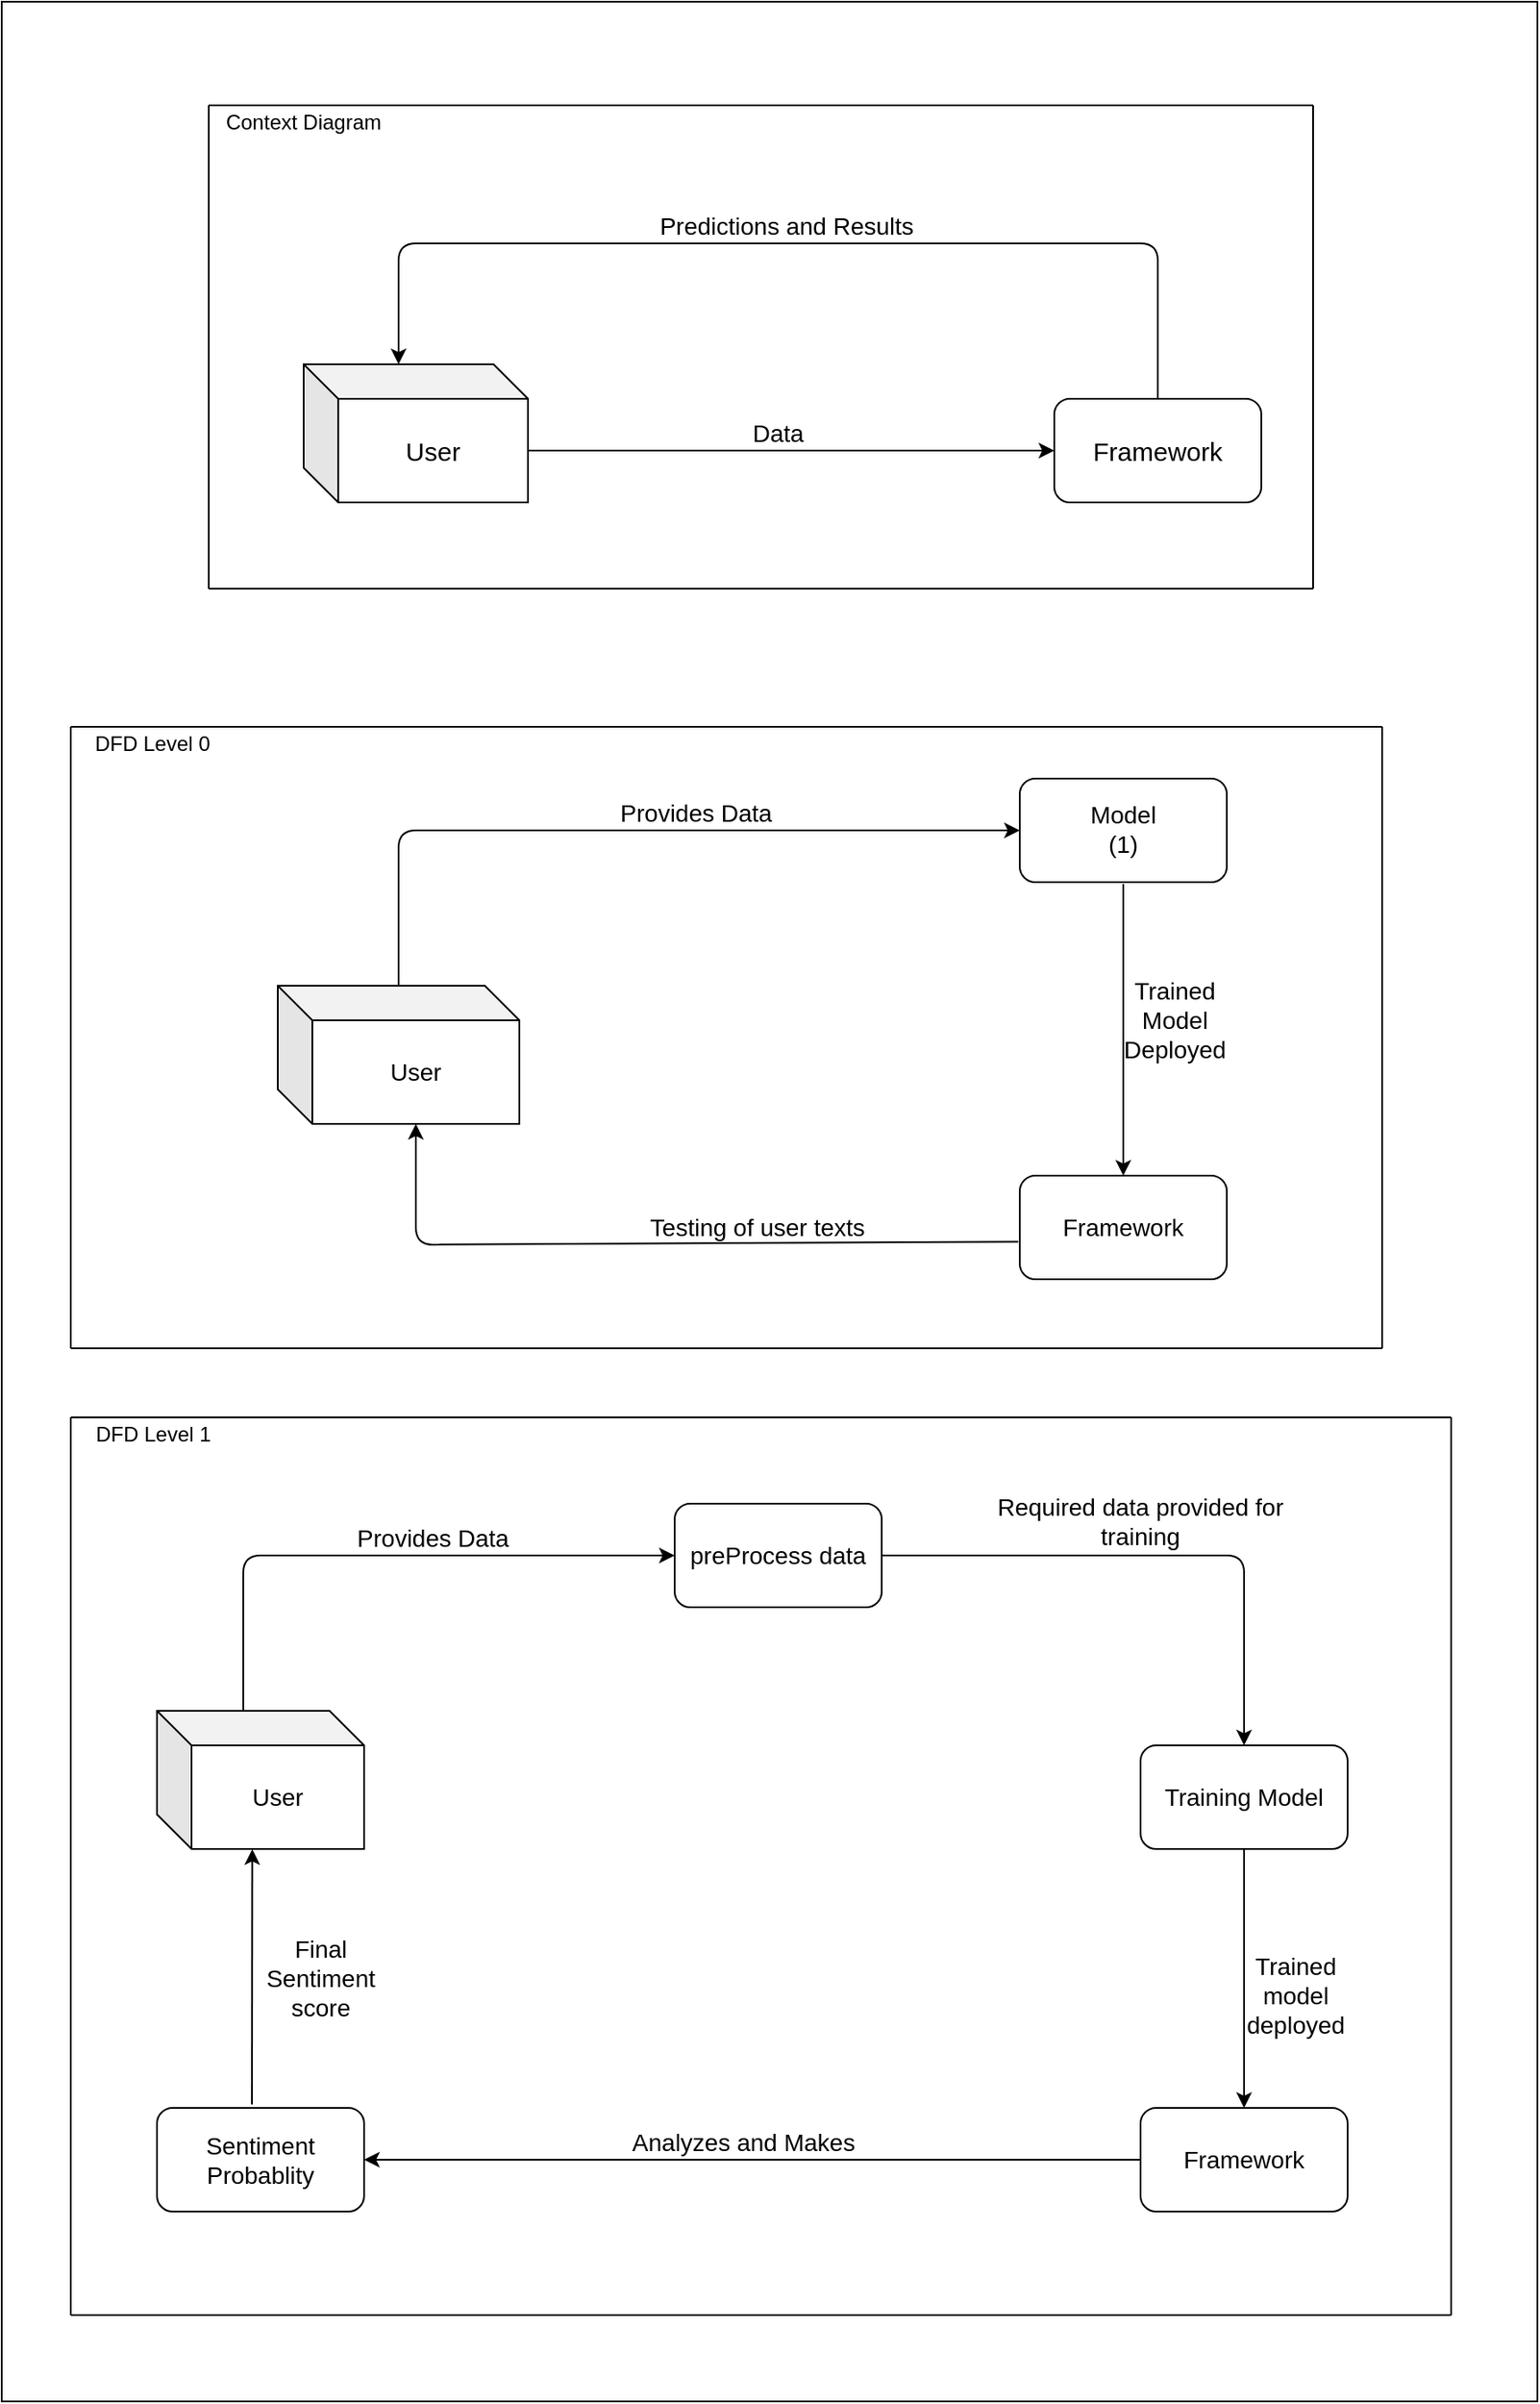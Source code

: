 <mxfile version="15.6.2" type="device"><diagram id="SWO-ICO4gqiJsa2wWRQx" name="Page-1"><mxGraphModel dx="1483" dy="699" grid="1" gridSize="10" guides="1" tooltips="1" connect="1" arrows="1" fold="1" page="1" pageScale="1" pageWidth="850" pageHeight="1100" math="0" shadow="0"><root><mxCell id="0"/><mxCell id="1" parent="0"/><mxCell id="3favHt8Nmzu8DeaLu-PU-1" value="" style="rounded=0;whiteSpace=wrap;html=1;" parent="1" vertex="1"><mxGeometry y="20" width="890" height="1390" as="geometry"/></mxCell><mxCell id="dCuprir295R9ZQvUhEks-3" value="&lt;font style=&quot;font-size: 15px&quot;&gt;User&lt;/font&gt;" style="shape=cube;whiteSpace=wrap;html=1;boundedLbl=1;backgroundOutline=1;darkOpacity=0.05;darkOpacity2=0.1;" parent="1" vertex="1"><mxGeometry x="175" y="230" width="130" height="80" as="geometry"/></mxCell><mxCell id="dCuprir295R9ZQvUhEks-4" value="&lt;font style=&quot;font-size: 15px&quot;&gt;Framework&lt;/font&gt;" style="rounded=1;whiteSpace=wrap;html=1;" parent="1" vertex="1"><mxGeometry x="610" y="250" width="120" height="60" as="geometry"/></mxCell><mxCell id="dCuprir295R9ZQvUhEks-7" value="" style="endArrow=classic;html=1;exitX=0;exitY=0;exitDx=130;exitDy=50;exitPerimeter=0;entryX=0;entryY=0.5;entryDx=0;entryDy=0;" parent="1" source="dCuprir295R9ZQvUhEks-3" target="dCuprir295R9ZQvUhEks-4" edge="1"><mxGeometry width="50" height="50" relative="1" as="geometry"><mxPoint x="240" y="320" as="sourcePoint"/><mxPoint x="310.711" y="270" as="targetPoint"/></mxGeometry></mxCell><mxCell id="dCuprir295R9ZQvUhEks-8" value="Data" style="text;html=1;strokeColor=none;fillColor=none;align=center;verticalAlign=middle;whiteSpace=wrap;rounded=0;fontSize=14;" parent="1" vertex="1"><mxGeometry x="430" y="260" width="40" height="20" as="geometry"/></mxCell><mxCell id="dCuprir295R9ZQvUhEks-10" value="" style="endArrow=classic;html=1;fontSize=14;exitX=0.5;exitY=0;exitDx=0;exitDy=0;entryX=0;entryY=0;entryDx=55;entryDy=0;entryPerimeter=0;" parent="1" source="dCuprir295R9ZQvUhEks-4" target="dCuprir295R9ZQvUhEks-3" edge="1"><mxGeometry width="50" height="50" relative="1" as="geometry"><mxPoint x="540" y="250" as="sourcePoint"/><mxPoint x="140" y="140" as="targetPoint"/><Array as="points"><mxPoint x="670" y="160"/><mxPoint x="540" y="160"/><mxPoint x="230" y="160"/></Array></mxGeometry></mxCell><mxCell id="dCuprir295R9ZQvUhEks-11" value="Predictions and Results" style="text;html=1;strokeColor=none;fillColor=none;align=center;verticalAlign=middle;whiteSpace=wrap;rounded=0;fontSize=14;" parent="1" vertex="1"><mxGeometry x="350" y="140" width="210" height="20" as="geometry"/></mxCell><mxCell id="dCuprir295R9ZQvUhEks-14" value="" style="endArrow=none;html=1;fontSize=14;" parent="1" edge="1"><mxGeometry width="50" height="50" relative="1" as="geometry"><mxPoint x="120" y="360" as="sourcePoint"/><mxPoint x="120" y="80" as="targetPoint"/><Array as="points"><mxPoint x="120" y="80"/></Array></mxGeometry></mxCell><mxCell id="dCuprir295R9ZQvUhEks-15" value="" style="endArrow=none;html=1;fontSize=14;" parent="1" edge="1"><mxGeometry width="50" height="50" relative="1" as="geometry"><mxPoint x="120" y="360" as="sourcePoint"/><mxPoint x="760" y="360" as="targetPoint"/><Array as="points"><mxPoint x="760" y="360"/></Array></mxGeometry></mxCell><mxCell id="dCuprir295R9ZQvUhEks-30" value="" style="shape=cube;whiteSpace=wrap;html=1;boundedLbl=1;backgroundOutline=1;darkOpacity=0.05;darkOpacity2=0.1;fontSize=14;" parent="1" vertex="1"><mxGeometry x="160" y="590" width="140" height="80" as="geometry"/></mxCell><mxCell id="dCuprir295R9ZQvUhEks-31" value="User" style="text;html=1;strokeColor=none;fillColor=none;align=center;verticalAlign=middle;whiteSpace=wrap;rounded=0;fontSize=14;" parent="1" vertex="1"><mxGeometry x="220" y="630" width="40" height="20" as="geometry"/></mxCell><mxCell id="dCuprir295R9ZQvUhEks-32" value="" style="rounded=1;whiteSpace=wrap;html=1;fontSize=14;" parent="1" vertex="1"><mxGeometry x="590" y="700" width="120" height="60" as="geometry"/></mxCell><mxCell id="dCuprir295R9ZQvUhEks-33" value="Framework" style="text;html=1;strokeColor=none;fillColor=none;align=center;verticalAlign=middle;whiteSpace=wrap;rounded=0;fontSize=14;" parent="1" vertex="1"><mxGeometry x="630" y="720" width="40" height="20" as="geometry"/></mxCell><mxCell id="dCuprir295R9ZQvUhEks-35" style="edgeStyle=orthogonalEdgeStyle;rounded=0;orthogonalLoop=1;jettySize=auto;html=1;exitX=0.5;exitY=1;exitDx=0;exitDy=0;fontSize=14;" parent="1" source="dCuprir295R9ZQvUhEks-33" target="dCuprir295R9ZQvUhEks-33" edge="1"><mxGeometry relative="1" as="geometry"/></mxCell><mxCell id="dCuprir295R9ZQvUhEks-36" value="" style="rounded=1;whiteSpace=wrap;html=1;fontSize=14;" parent="1" vertex="1"><mxGeometry x="590" y="470" width="120" height="60" as="geometry"/></mxCell><mxCell id="dCuprir295R9ZQvUhEks-37" value="Model&lt;br&gt;(1)" style="text;html=1;strokeColor=none;fillColor=none;align=center;verticalAlign=middle;whiteSpace=wrap;rounded=0;fontSize=14;" parent="1" vertex="1"><mxGeometry x="630" y="489" width="40" height="20" as="geometry"/></mxCell><mxCell id="dCuprir295R9ZQvUhEks-39" value="" style="endArrow=classic;html=1;fontSize=14;exitX=0;exitY=0;exitDx=70;exitDy=0;exitPerimeter=0;entryX=0;entryY=0.5;entryDx=0;entryDy=0;" parent="1" source="dCuprir295R9ZQvUhEks-30" target="dCuprir295R9ZQvUhEks-36" edge="1"><mxGeometry width="50" height="50" relative="1" as="geometry"><mxPoint x="520" y="530" as="sourcePoint"/><mxPoint x="580" y="510" as="targetPoint"/><Array as="points"><mxPoint x="230" y="500"/></Array></mxGeometry></mxCell><mxCell id="dCuprir295R9ZQvUhEks-40" value="Provides Data" style="text;html=1;strokeColor=none;fillColor=none;align=center;verticalAlign=middle;whiteSpace=wrap;rounded=0;fontSize=14;" parent="1" vertex="1"><mxGeometry x="350" y="480" width="105" height="20" as="geometry"/></mxCell><mxCell id="dCuprir295R9ZQvUhEks-41" value="" style="endArrow=classic;html=1;fontSize=14;entryX=0.5;entryY=0;entryDx=0;entryDy=0;" parent="1" target="dCuprir295R9ZQvUhEks-32" edge="1"><mxGeometry width="50" height="50" relative="1" as="geometry"><mxPoint x="650" y="531" as="sourcePoint"/><mxPoint x="660" y="540" as="targetPoint"/></mxGeometry></mxCell><mxCell id="dCuprir295R9ZQvUhEks-42" value="Trained Model Deployed" style="text;html=1;strokeColor=none;fillColor=none;align=center;verticalAlign=middle;whiteSpace=wrap;rounded=0;fontSize=14;" parent="1" vertex="1"><mxGeometry x="660" y="600" width="40" height="20" as="geometry"/></mxCell><mxCell id="dCuprir295R9ZQvUhEks-44" value="" style="endArrow=classic;html=1;fontSize=14;entryX=0;entryY=0;entryDx=80;entryDy=80;entryPerimeter=0;exitX=-0.007;exitY=0.637;exitDx=0;exitDy=0;exitPerimeter=0;" parent="1" source="dCuprir295R9ZQvUhEks-32" target="dCuprir295R9ZQvUhEks-30" edge="1"><mxGeometry width="50" height="50" relative="1" as="geometry"><mxPoint x="540" y="750" as="sourcePoint"/><mxPoint x="590" y="700" as="targetPoint"/><Array as="points"><mxPoint x="240" y="740"/></Array></mxGeometry></mxCell><mxCell id="dCuprir295R9ZQvUhEks-45" value="Testing of user texts&amp;nbsp;" style="text;html=1;strokeColor=none;fillColor=none;align=center;verticalAlign=middle;whiteSpace=wrap;rounded=0;fontSize=14;" parent="1" vertex="1"><mxGeometry x="360" y="720" width="160" height="20" as="geometry"/></mxCell><mxCell id="dCuprir295R9ZQvUhEks-46" value="" style="endArrow=none;html=1;fontSize=14;" parent="1" edge="1"><mxGeometry width="50" height="50" relative="1" as="geometry"><mxPoint x="40" y="800" as="sourcePoint"/><mxPoint x="40" y="440" as="targetPoint"/></mxGeometry></mxCell><mxCell id="dCuprir295R9ZQvUhEks-47" value="" style="endArrow=none;html=1;fontSize=14;" parent="1" edge="1"><mxGeometry width="50" height="50" relative="1" as="geometry"><mxPoint x="40" y="440" as="sourcePoint"/><mxPoint x="800" y="440" as="targetPoint"/></mxGeometry></mxCell><mxCell id="dCuprir295R9ZQvUhEks-48" value="" style="endArrow=none;html=1;fontSize=14;" parent="1" edge="1"><mxGeometry width="50" height="50" relative="1" as="geometry"><mxPoint x="800" y="800" as="sourcePoint"/><mxPoint x="800" y="440" as="targetPoint"/></mxGeometry></mxCell><mxCell id="dCuprir295R9ZQvUhEks-49" value="" style="endArrow=none;html=1;fontSize=14;" parent="1" edge="1"><mxGeometry width="50" height="50" relative="1" as="geometry"><mxPoint x="40" y="800" as="sourcePoint"/><mxPoint x="800" y="800" as="targetPoint"/></mxGeometry></mxCell><mxCell id="dCuprir295R9ZQvUhEks-50" value="" style="endArrow=none;html=1;fontSize=14;" parent="1" edge="1"><mxGeometry width="50" height="50" relative="1" as="geometry"><mxPoint x="120" y="80" as="sourcePoint"/><mxPoint x="760" y="80" as="targetPoint"/></mxGeometry></mxCell><mxCell id="dCuprir295R9ZQvUhEks-51" value="" style="endArrow=none;html=1;fontSize=14;" parent="1" edge="1"><mxGeometry width="50" height="50" relative="1" as="geometry"><mxPoint x="760" y="360" as="sourcePoint"/><mxPoint x="760" y="80" as="targetPoint"/></mxGeometry></mxCell><mxCell id="dCuprir295R9ZQvUhEks-52" value="User" style="shape=cube;whiteSpace=wrap;html=1;boundedLbl=1;backgroundOutline=1;darkOpacity=0.05;darkOpacity2=0.1;fontSize=14;" parent="1" vertex="1"><mxGeometry x="90" y="1010" width="120" height="80" as="geometry"/></mxCell><mxCell id="dCuprir295R9ZQvUhEks-53" value="preProcess data" style="rounded=1;whiteSpace=wrap;html=1;fontSize=14;" parent="1" vertex="1"><mxGeometry x="390" y="890" width="120" height="60" as="geometry"/></mxCell><mxCell id="dCuprir295R9ZQvUhEks-54" value="Training Model" style="rounded=1;whiteSpace=wrap;html=1;fontSize=14;" parent="1" vertex="1"><mxGeometry x="660" y="1030" width="120" height="60" as="geometry"/></mxCell><mxCell id="dCuprir295R9ZQvUhEks-55" value="Framework" style="rounded=1;whiteSpace=wrap;html=1;fontSize=14;" parent="1" vertex="1"><mxGeometry x="660" y="1240" width="120" height="60" as="geometry"/></mxCell><mxCell id="dCuprir295R9ZQvUhEks-56" value="Sentiment Probablity" style="rounded=1;whiteSpace=wrap;html=1;fontSize=14;" parent="1" vertex="1"><mxGeometry x="90" y="1240" width="120" height="60" as="geometry"/></mxCell><mxCell id="dCuprir295R9ZQvUhEks-59" value="" style="endArrow=classic;html=1;fontSize=14;exitX=0;exitY=0;exitDx=50;exitDy=0;exitPerimeter=0;entryX=0;entryY=0.5;entryDx=0;entryDy=0;" parent="1" source="dCuprir295R9ZQvUhEks-52" target="dCuprir295R9ZQvUhEks-53" edge="1"><mxGeometry width="50" height="50" relative="1" as="geometry"><mxPoint x="390" y="1110" as="sourcePoint"/><mxPoint x="440" y="1060" as="targetPoint"/><Array as="points"><mxPoint x="140" y="920"/></Array></mxGeometry></mxCell><mxCell id="dCuprir295R9ZQvUhEks-61" value="" style="endArrow=classic;html=1;fontSize=14;entryX=0.46;entryY=1.002;entryDx=0;entryDy=0;entryPerimeter=0;" parent="1" target="dCuprir295R9ZQvUhEks-52" edge="1"><mxGeometry width="50" height="50" relative="1" as="geometry"><mxPoint x="145" y="1238" as="sourcePoint"/><mxPoint x="320" y="1140" as="targetPoint"/></mxGeometry></mxCell><mxCell id="dCuprir295R9ZQvUhEks-63" value="" style="endArrow=classic;html=1;fontSize=14;exitX=0.5;exitY=1;exitDx=0;exitDy=0;entryX=0.5;entryY=0;entryDx=0;entryDy=0;" parent="1" source="dCuprir295R9ZQvUhEks-54" target="dCuprir295R9ZQvUhEks-55" edge="1"><mxGeometry width="50" height="50" relative="1" as="geometry"><mxPoint x="560" y="1150" as="sourcePoint"/><mxPoint x="590" y="1160" as="targetPoint"/></mxGeometry></mxCell><mxCell id="dCuprir295R9ZQvUhEks-64" value="" style="endArrow=classic;html=1;fontSize=14;exitX=0;exitY=0.5;exitDx=0;exitDy=0;entryX=1;entryY=0.5;entryDx=0;entryDy=0;" parent="1" source="dCuprir295R9ZQvUhEks-55" target="dCuprir295R9ZQvUhEks-56" edge="1"><mxGeometry width="50" height="50" relative="1" as="geometry"><mxPoint x="490" y="1150" as="sourcePoint"/><mxPoint x="560" y="1120" as="targetPoint"/></mxGeometry></mxCell><mxCell id="dCuprir295R9ZQvUhEks-65" value="" style="endArrow=classic;html=1;fontSize=14;entryX=0.5;entryY=0;entryDx=0;entryDy=0;exitX=1;exitY=0.5;exitDx=0;exitDy=0;" parent="1" source="dCuprir295R9ZQvUhEks-53" target="dCuprir295R9ZQvUhEks-54" edge="1"><mxGeometry width="50" height="50" relative="1" as="geometry"><mxPoint x="540" y="1020" as="sourcePoint"/><mxPoint x="750" y="980" as="targetPoint"/><Array as="points"><mxPoint x="720" y="920"/></Array></mxGeometry></mxCell><mxCell id="dCuprir295R9ZQvUhEks-66" value="Provides Data" style="text;html=1;strokeColor=none;fillColor=none;align=center;verticalAlign=middle;whiteSpace=wrap;rounded=0;fontSize=14;" parent="1" vertex="1"><mxGeometry x="200" y="900" width="100" height="20" as="geometry"/></mxCell><mxCell id="dCuprir295R9ZQvUhEks-67" value="Trained model deployed" style="text;html=1;strokeColor=none;fillColor=none;align=center;verticalAlign=middle;whiteSpace=wrap;rounded=0;fontSize=14;" parent="1" vertex="1"><mxGeometry x="730" y="1150" width="40" height="50" as="geometry"/></mxCell><mxCell id="dCuprir295R9ZQvUhEks-68" value="Required data provided for training" style="text;html=1;strokeColor=none;fillColor=none;align=center;verticalAlign=middle;whiteSpace=wrap;rounded=0;fontSize=14;" parent="1" vertex="1"><mxGeometry x="570" y="890" width="180" height="20" as="geometry"/></mxCell><mxCell id="dCuprir295R9ZQvUhEks-69" value="Analyzes and Makes" style="text;html=1;strokeColor=none;fillColor=none;align=center;verticalAlign=middle;whiteSpace=wrap;rounded=0;fontSize=14;" parent="1" vertex="1"><mxGeometry x="360" y="1250" width="140" height="20" as="geometry"/></mxCell><mxCell id="dCuprir295R9ZQvUhEks-70" value="Final Sentiment score" style="text;html=1;strokeColor=none;fillColor=none;align=center;verticalAlign=middle;whiteSpace=wrap;rounded=0;fontSize=14;" parent="1" vertex="1"><mxGeometry x="150" y="1120" width="70" height="90" as="geometry"/></mxCell><mxCell id="dCuprir295R9ZQvUhEks-74" value="" style="endArrow=none;html=1;fontSize=14;" parent="1" edge="1"><mxGeometry width="50" height="50" relative="1" as="geometry"><mxPoint x="40" y="1360" as="sourcePoint"/><mxPoint x="40" y="840" as="targetPoint"/></mxGeometry></mxCell><mxCell id="dCuprir295R9ZQvUhEks-75" value="" style="endArrow=none;html=1;fontSize=14;" parent="1" edge="1"><mxGeometry width="50" height="50" relative="1" as="geometry"><mxPoint x="840" y="1360" as="sourcePoint"/><mxPoint x="840" y="840" as="targetPoint"/></mxGeometry></mxCell><mxCell id="dCuprir295R9ZQvUhEks-77" value="" style="endArrow=none;html=1;fontSize=14;" parent="1" edge="1"><mxGeometry width="50" height="50" relative="1" as="geometry"><mxPoint x="40" y="840" as="sourcePoint"/><mxPoint x="840" y="840" as="targetPoint"/></mxGeometry></mxCell><mxCell id="dCuprir295R9ZQvUhEks-78" value="" style="endArrow=none;html=1;fontSize=14;" parent="1" edge="1"><mxGeometry width="50" height="50" relative="1" as="geometry"><mxPoint x="40" y="1360" as="sourcePoint"/><mxPoint x="840" y="1360" as="targetPoint"/></mxGeometry></mxCell><mxCell id="FQB1WpEN6nIZjYk0IpSA-3" value="" style="endArrow=none;html=1;fontSize=14;" parent="1" edge="1"><mxGeometry width="50" height="50" relative="1" as="geometry"><mxPoint x="80" y="440" as="sourcePoint"/><mxPoint x="80" y="440" as="targetPoint"/></mxGeometry></mxCell><mxCell id="3favHt8Nmzu8DeaLu-PU-4" value="Context Diagram" style="text;html=1;strokeColor=none;fillColor=none;align=center;verticalAlign=middle;whiteSpace=wrap;rounded=0;" parent="1" vertex="1"><mxGeometry x="120" y="80" width="110" height="20" as="geometry"/></mxCell><mxCell id="3favHt8Nmzu8DeaLu-PU-5" value="DFD Level 0" style="text;html=1;strokeColor=none;fillColor=none;align=center;verticalAlign=middle;whiteSpace=wrap;rounded=0;" parent="1" vertex="1"><mxGeometry x="45" y="440" width="85" height="20" as="geometry"/></mxCell><mxCell id="3favHt8Nmzu8DeaLu-PU-6" value="DFD Level 1" style="text;html=1;strokeColor=none;fillColor=none;align=center;verticalAlign=middle;whiteSpace=wrap;rounded=0;" parent="1" vertex="1"><mxGeometry x="47.5" y="840" width="80" height="20" as="geometry"/></mxCell></root></mxGraphModel></diagram></mxfile>